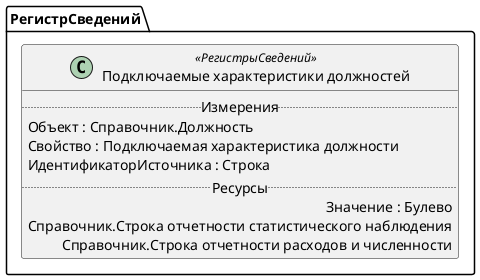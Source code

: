 ﻿@startuml ДолжностиПодключаемыеХарактеристики
'!include templates.wsd
'..\include templates.wsd
class РегистрСведений.ДолжностиПодключаемыеХарактеристики as "Подключаемые характеристики должностей" <<РегистрыСведений>>
{
..Измерения..
Объект : Справочник.Должность
Свойство : Подключаемая характеристика должности
ИдентификаторИсточника : Строка
..Ресурсы..
Значение : Булево\rСправочник.Строка отчетности статистического наблюдения\rСправочник.Строка отчетности расходов и численности
}
@enduml
